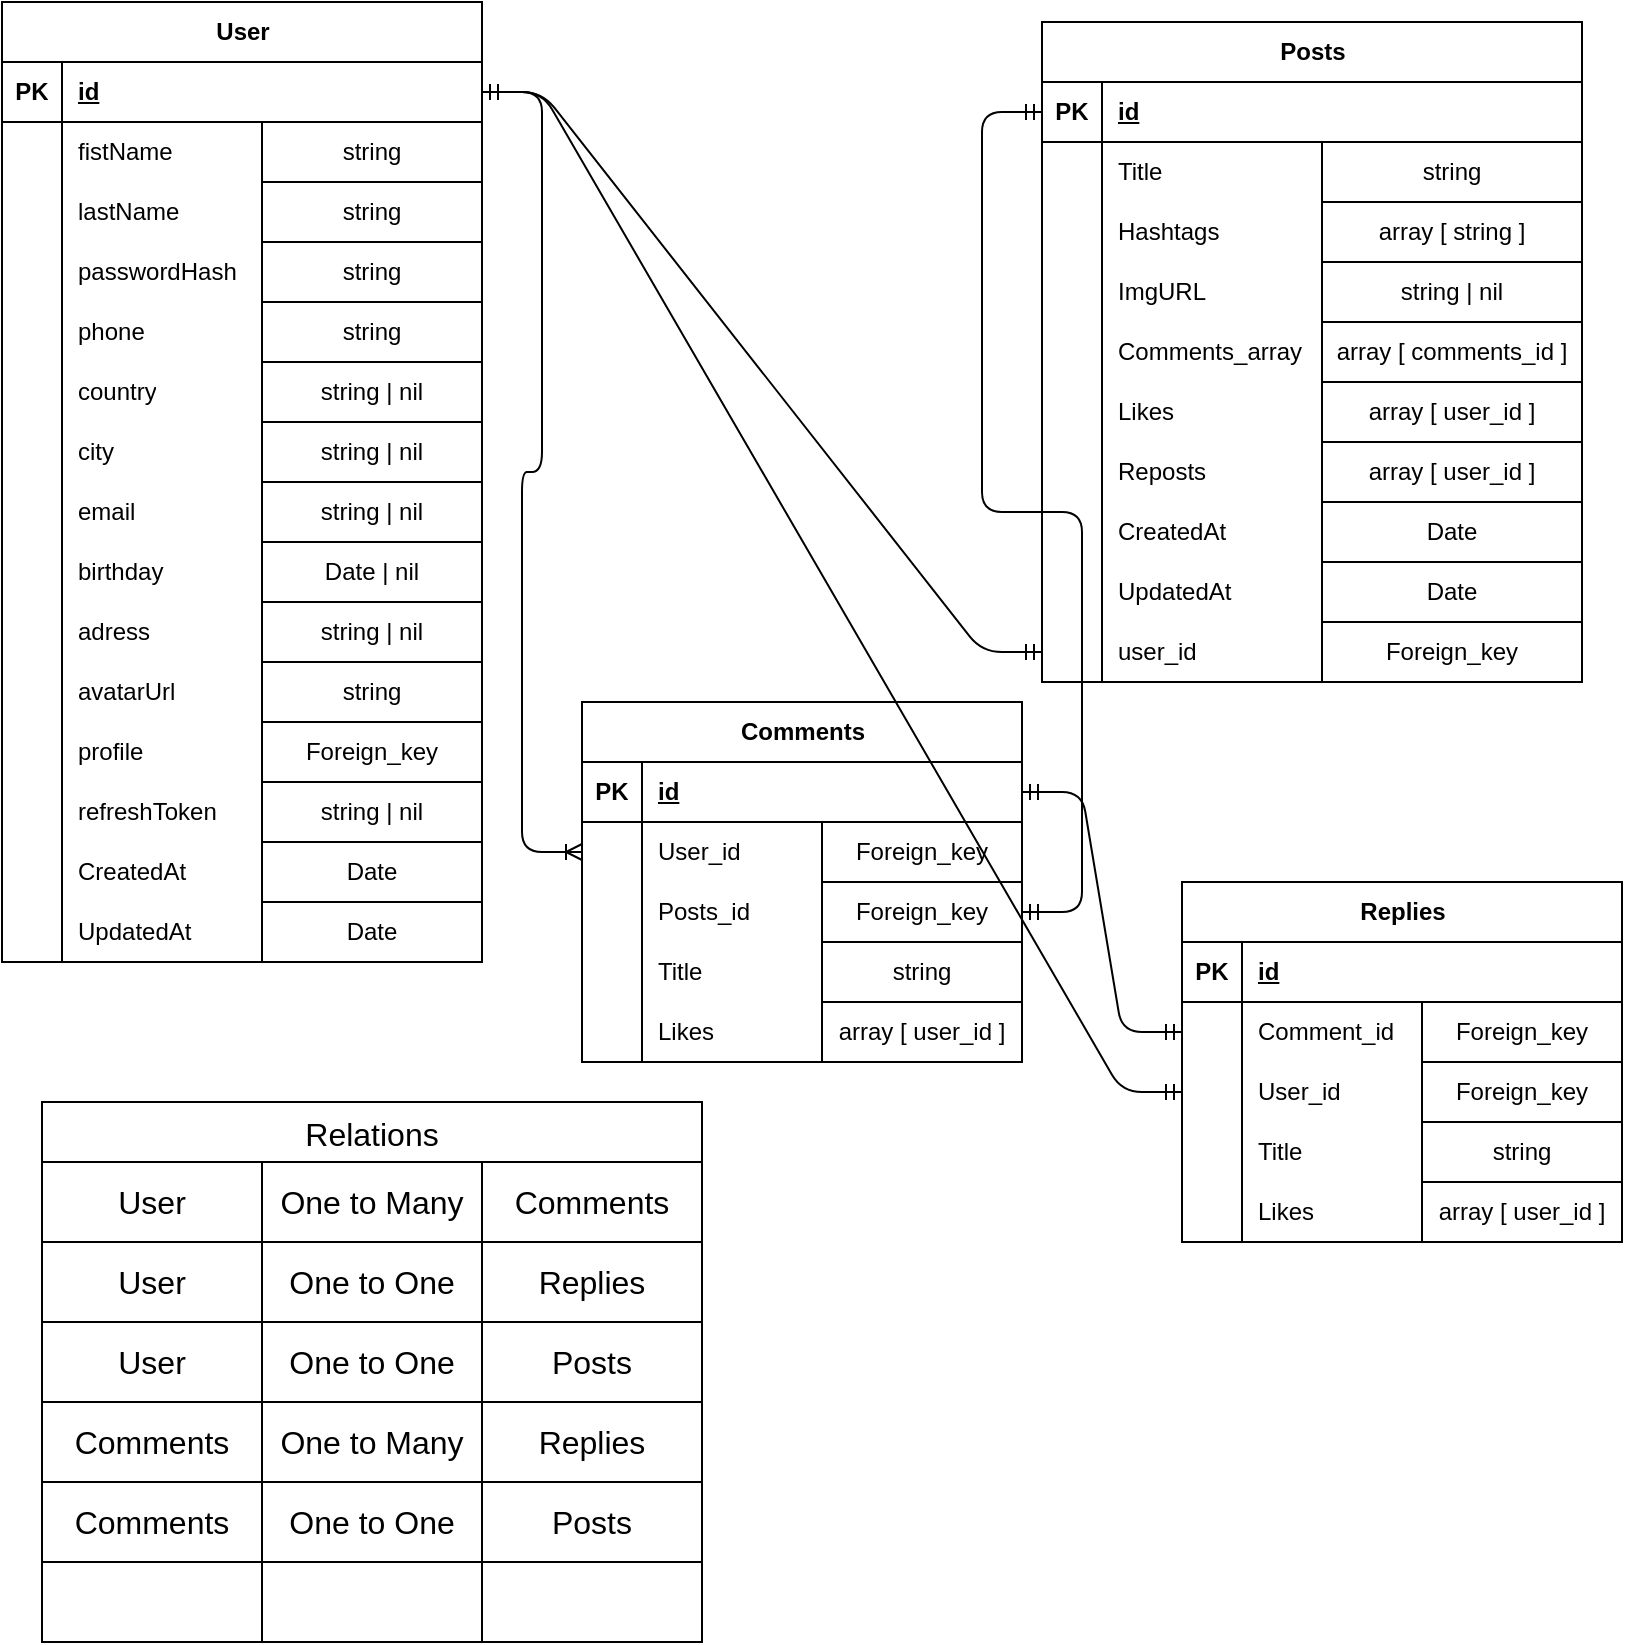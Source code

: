 <mxfile version="21.6.8" type="device">
  <diagram name="Страница — 1" id="xxokjtcjRD8nzv699rtN">
    <mxGraphModel dx="1026" dy="668" grid="1" gridSize="10" guides="1" tooltips="1" connect="1" arrows="1" fold="1" page="1" pageScale="1" pageWidth="850" pageHeight="1100" math="0" shadow="0">
      <root>
        <mxCell id="0" />
        <mxCell id="1" parent="0" />
        <mxCell id="dTM6AkTaeWMPm1UK9FHa-1" value="Posts" style="shape=table;startSize=30;container=1;collapsible=1;childLayout=tableLayout;fixedRows=1;rowLines=0;fontStyle=1;align=center;resizeLast=1;html=1;" parent="1" vertex="1">
          <mxGeometry x="520" y="10" width="270" height="330" as="geometry" />
        </mxCell>
        <mxCell id="dTM6AkTaeWMPm1UK9FHa-2" value="" style="shape=tableRow;horizontal=0;startSize=0;swimlaneHead=0;swimlaneBody=0;fillColor=none;collapsible=0;dropTarget=0;points=[[0,0.5],[1,0.5]];portConstraint=eastwest;top=0;left=0;right=0;bottom=1;" parent="dTM6AkTaeWMPm1UK9FHa-1" vertex="1">
          <mxGeometry y="30" width="270" height="30" as="geometry" />
        </mxCell>
        <mxCell id="dTM6AkTaeWMPm1UK9FHa-3" value="PK" style="shape=partialRectangle;connectable=0;fillColor=none;top=0;left=0;bottom=0;right=0;fontStyle=1;overflow=hidden;whiteSpace=wrap;html=1;" parent="dTM6AkTaeWMPm1UK9FHa-2" vertex="1">
          <mxGeometry width="30" height="30" as="geometry">
            <mxRectangle width="30" height="30" as="alternateBounds" />
          </mxGeometry>
        </mxCell>
        <mxCell id="dTM6AkTaeWMPm1UK9FHa-4" value="id" style="shape=partialRectangle;connectable=0;fillColor=none;top=0;left=0;bottom=0;right=0;align=left;spacingLeft=6;fontStyle=5;overflow=hidden;whiteSpace=wrap;html=1;" parent="dTM6AkTaeWMPm1UK9FHa-2" vertex="1">
          <mxGeometry x="30" width="240" height="30" as="geometry">
            <mxRectangle width="240" height="30" as="alternateBounds" />
          </mxGeometry>
        </mxCell>
        <mxCell id="dTM6AkTaeWMPm1UK9FHa-5" value="" style="shape=tableRow;horizontal=0;startSize=0;swimlaneHead=0;swimlaneBody=0;fillColor=none;collapsible=0;dropTarget=0;points=[[0,0.5],[1,0.5]];portConstraint=eastwest;top=0;left=0;right=0;bottom=0;" parent="dTM6AkTaeWMPm1UK9FHa-1" vertex="1">
          <mxGeometry y="60" width="270" height="30" as="geometry" />
        </mxCell>
        <mxCell id="dTM6AkTaeWMPm1UK9FHa-6" value="" style="shape=partialRectangle;connectable=0;fillColor=none;top=0;left=0;bottom=0;right=0;editable=1;overflow=hidden;whiteSpace=wrap;html=1;" parent="dTM6AkTaeWMPm1UK9FHa-5" vertex="1">
          <mxGeometry width="30" height="30" as="geometry">
            <mxRectangle width="30" height="30" as="alternateBounds" />
          </mxGeometry>
        </mxCell>
        <mxCell id="dTM6AkTaeWMPm1UK9FHa-7" value="Title" style="shape=partialRectangle;connectable=0;fillColor=none;top=0;left=0;bottom=0;right=0;align=left;spacingLeft=6;overflow=hidden;whiteSpace=wrap;html=1;" parent="dTM6AkTaeWMPm1UK9FHa-5" vertex="1">
          <mxGeometry x="30" width="240" height="30" as="geometry">
            <mxRectangle width="240" height="30" as="alternateBounds" />
          </mxGeometry>
        </mxCell>
        <mxCell id="dTM6AkTaeWMPm1UK9FHa-33" value="" style="shape=tableRow;horizontal=0;startSize=0;swimlaneHead=0;swimlaneBody=0;fillColor=none;collapsible=0;dropTarget=0;points=[[0,0.5],[1,0.5]];portConstraint=eastwest;top=0;left=0;right=0;bottom=0;" parent="dTM6AkTaeWMPm1UK9FHa-1" vertex="1">
          <mxGeometry y="90" width="270" height="30" as="geometry" />
        </mxCell>
        <mxCell id="dTM6AkTaeWMPm1UK9FHa-34" value="" style="shape=partialRectangle;connectable=0;fillColor=none;top=0;left=0;bottom=0;right=0;editable=1;overflow=hidden;whiteSpace=wrap;html=1;" parent="dTM6AkTaeWMPm1UK9FHa-33" vertex="1">
          <mxGeometry width="30" height="30" as="geometry">
            <mxRectangle width="30" height="30" as="alternateBounds" />
          </mxGeometry>
        </mxCell>
        <mxCell id="dTM6AkTaeWMPm1UK9FHa-35" value="Hashtags" style="shape=partialRectangle;connectable=0;fillColor=none;top=0;left=0;bottom=0;right=0;align=left;spacingLeft=6;overflow=hidden;whiteSpace=wrap;html=1;" parent="dTM6AkTaeWMPm1UK9FHa-33" vertex="1">
          <mxGeometry x="30" width="240" height="30" as="geometry">
            <mxRectangle width="240" height="30" as="alternateBounds" />
          </mxGeometry>
        </mxCell>
        <mxCell id="dTM6AkTaeWMPm1UK9FHa-8" value="" style="shape=tableRow;horizontal=0;startSize=0;swimlaneHead=0;swimlaneBody=0;fillColor=none;collapsible=0;dropTarget=0;points=[[0,0.5],[1,0.5]];portConstraint=eastwest;top=0;left=0;right=0;bottom=0;" parent="dTM6AkTaeWMPm1UK9FHa-1" vertex="1">
          <mxGeometry y="120" width="270" height="30" as="geometry" />
        </mxCell>
        <mxCell id="dTM6AkTaeWMPm1UK9FHa-9" value="" style="shape=partialRectangle;connectable=0;fillColor=none;top=0;left=0;bottom=0;right=0;editable=1;overflow=hidden;whiteSpace=wrap;html=1;" parent="dTM6AkTaeWMPm1UK9FHa-8" vertex="1">
          <mxGeometry width="30" height="30" as="geometry">
            <mxRectangle width="30" height="30" as="alternateBounds" />
          </mxGeometry>
        </mxCell>
        <mxCell id="dTM6AkTaeWMPm1UK9FHa-10" value="ImgURL" style="shape=partialRectangle;connectable=0;fillColor=none;top=0;left=0;bottom=0;right=0;align=left;spacingLeft=6;overflow=hidden;whiteSpace=wrap;html=1;" parent="dTM6AkTaeWMPm1UK9FHa-8" vertex="1">
          <mxGeometry x="30" width="240" height="30" as="geometry">
            <mxRectangle width="240" height="30" as="alternateBounds" />
          </mxGeometry>
        </mxCell>
        <mxCell id="dTM6AkTaeWMPm1UK9FHa-11" value="" style="shape=tableRow;horizontal=0;startSize=0;swimlaneHead=0;swimlaneBody=0;fillColor=none;collapsible=0;dropTarget=0;points=[[0,0.5],[1,0.5]];portConstraint=eastwest;top=0;left=0;right=0;bottom=0;" parent="dTM6AkTaeWMPm1UK9FHa-1" vertex="1">
          <mxGeometry y="150" width="270" height="30" as="geometry" />
        </mxCell>
        <mxCell id="dTM6AkTaeWMPm1UK9FHa-12" value="" style="shape=partialRectangle;connectable=0;fillColor=none;top=0;left=0;bottom=0;right=0;editable=1;overflow=hidden;whiteSpace=wrap;html=1;" parent="dTM6AkTaeWMPm1UK9FHa-11" vertex="1">
          <mxGeometry width="30" height="30" as="geometry">
            <mxRectangle width="30" height="30" as="alternateBounds" />
          </mxGeometry>
        </mxCell>
        <mxCell id="dTM6AkTaeWMPm1UK9FHa-13" value="Comments_array" style="shape=partialRectangle;connectable=0;fillColor=none;top=0;left=0;bottom=0;right=0;align=left;spacingLeft=6;overflow=hidden;whiteSpace=wrap;html=1;strokeColor=#d6b656;" parent="dTM6AkTaeWMPm1UK9FHa-11" vertex="1">
          <mxGeometry x="30" width="240" height="30" as="geometry">
            <mxRectangle width="240" height="30" as="alternateBounds" />
          </mxGeometry>
        </mxCell>
        <mxCell id="dTM6AkTaeWMPm1UK9FHa-27" value="" style="shape=tableRow;horizontal=0;startSize=0;swimlaneHead=0;swimlaneBody=0;fillColor=none;collapsible=0;dropTarget=0;points=[[0,0.5],[1,0.5]];portConstraint=eastwest;top=0;left=0;right=0;bottom=0;" parent="dTM6AkTaeWMPm1UK9FHa-1" vertex="1">
          <mxGeometry y="180" width="270" height="30" as="geometry" />
        </mxCell>
        <mxCell id="dTM6AkTaeWMPm1UK9FHa-28" value="" style="shape=partialRectangle;connectable=0;fillColor=none;top=0;left=0;bottom=0;right=0;editable=1;overflow=hidden;whiteSpace=wrap;html=1;" parent="dTM6AkTaeWMPm1UK9FHa-27" vertex="1">
          <mxGeometry width="30" height="30" as="geometry">
            <mxRectangle width="30" height="30" as="alternateBounds" />
          </mxGeometry>
        </mxCell>
        <mxCell id="dTM6AkTaeWMPm1UK9FHa-29" value="Likes" style="shape=partialRectangle;connectable=0;fillColor=none;top=0;left=0;bottom=0;right=0;align=left;spacingLeft=6;overflow=hidden;whiteSpace=wrap;html=1;" parent="dTM6AkTaeWMPm1UK9FHa-27" vertex="1">
          <mxGeometry x="30" width="240" height="30" as="geometry">
            <mxRectangle width="240" height="30" as="alternateBounds" />
          </mxGeometry>
        </mxCell>
        <mxCell id="dTM6AkTaeWMPm1UK9FHa-36" value="" style="shape=tableRow;horizontal=0;startSize=0;swimlaneHead=0;swimlaneBody=0;fillColor=none;collapsible=0;dropTarget=0;points=[[0,0.5],[1,0.5]];portConstraint=eastwest;top=0;left=0;right=0;bottom=0;" parent="dTM6AkTaeWMPm1UK9FHa-1" vertex="1">
          <mxGeometry y="210" width="270" height="30" as="geometry" />
        </mxCell>
        <mxCell id="dTM6AkTaeWMPm1UK9FHa-37" value="" style="shape=partialRectangle;connectable=0;fillColor=none;top=0;left=0;bottom=0;right=0;editable=1;overflow=hidden;whiteSpace=wrap;html=1;" parent="dTM6AkTaeWMPm1UK9FHa-36" vertex="1">
          <mxGeometry width="30" height="30" as="geometry">
            <mxRectangle width="30" height="30" as="alternateBounds" />
          </mxGeometry>
        </mxCell>
        <mxCell id="dTM6AkTaeWMPm1UK9FHa-38" value="Reposts" style="shape=partialRectangle;connectable=0;fillColor=none;top=0;left=0;bottom=0;right=0;align=left;spacingLeft=6;overflow=hidden;whiteSpace=wrap;html=1;" parent="dTM6AkTaeWMPm1UK9FHa-36" vertex="1">
          <mxGeometry x="30" width="240" height="30" as="geometry">
            <mxRectangle width="240" height="30" as="alternateBounds" />
          </mxGeometry>
        </mxCell>
        <mxCell id="dTM6AkTaeWMPm1UK9FHa-42" value="" style="shape=tableRow;horizontal=0;startSize=0;swimlaneHead=0;swimlaneBody=0;fillColor=none;collapsible=0;dropTarget=0;points=[[0,0.5],[1,0.5]];portConstraint=eastwest;top=0;left=0;right=0;bottom=0;" parent="dTM6AkTaeWMPm1UK9FHa-1" vertex="1">
          <mxGeometry y="240" width="270" height="30" as="geometry" />
        </mxCell>
        <mxCell id="dTM6AkTaeWMPm1UK9FHa-43" value="" style="shape=partialRectangle;connectable=0;fillColor=none;top=0;left=0;bottom=0;right=0;editable=1;overflow=hidden;whiteSpace=wrap;html=1;" parent="dTM6AkTaeWMPm1UK9FHa-42" vertex="1">
          <mxGeometry width="30" height="30" as="geometry">
            <mxRectangle width="30" height="30" as="alternateBounds" />
          </mxGeometry>
        </mxCell>
        <mxCell id="dTM6AkTaeWMPm1UK9FHa-44" value="CreatedAt" style="shape=partialRectangle;connectable=0;fillColor=none;top=0;left=0;bottom=0;right=0;align=left;spacingLeft=6;overflow=hidden;whiteSpace=wrap;html=1;" parent="dTM6AkTaeWMPm1UK9FHa-42" vertex="1">
          <mxGeometry x="30" width="240" height="30" as="geometry">
            <mxRectangle width="240" height="30" as="alternateBounds" />
          </mxGeometry>
        </mxCell>
        <mxCell id="dTM6AkTaeWMPm1UK9FHa-45" value="" style="shape=tableRow;horizontal=0;startSize=0;swimlaneHead=0;swimlaneBody=0;fillColor=none;collapsible=0;dropTarget=0;points=[[0,0.5],[1,0.5]];portConstraint=eastwest;top=0;left=0;right=0;bottom=0;" parent="dTM6AkTaeWMPm1UK9FHa-1" vertex="1">
          <mxGeometry y="270" width="270" height="30" as="geometry" />
        </mxCell>
        <mxCell id="dTM6AkTaeWMPm1UK9FHa-46" value="" style="shape=partialRectangle;connectable=0;fillColor=none;top=0;left=0;bottom=0;right=0;editable=1;overflow=hidden;whiteSpace=wrap;html=1;" parent="dTM6AkTaeWMPm1UK9FHa-45" vertex="1">
          <mxGeometry width="30" height="30" as="geometry">
            <mxRectangle width="30" height="30" as="alternateBounds" />
          </mxGeometry>
        </mxCell>
        <mxCell id="dTM6AkTaeWMPm1UK9FHa-47" value="UpdatedAt" style="shape=partialRectangle;connectable=0;fillColor=none;top=0;left=0;bottom=0;right=0;align=left;spacingLeft=6;overflow=hidden;whiteSpace=wrap;html=1;" parent="dTM6AkTaeWMPm1UK9FHa-45" vertex="1">
          <mxGeometry x="30" width="240" height="30" as="geometry">
            <mxRectangle width="240" height="30" as="alternateBounds" />
          </mxGeometry>
        </mxCell>
        <mxCell id="dTM6AkTaeWMPm1UK9FHa-92" value="" style="shape=tableRow;horizontal=0;startSize=0;swimlaneHead=0;swimlaneBody=0;fillColor=none;collapsible=0;dropTarget=0;points=[[0,0.5],[1,0.5]];portConstraint=eastwest;top=0;left=0;right=0;bottom=0;" parent="dTM6AkTaeWMPm1UK9FHa-1" vertex="1">
          <mxGeometry y="300" width="270" height="30" as="geometry" />
        </mxCell>
        <mxCell id="dTM6AkTaeWMPm1UK9FHa-93" value="" style="shape=partialRectangle;connectable=0;fillColor=none;top=0;left=0;bottom=0;right=0;editable=1;overflow=hidden;whiteSpace=wrap;html=1;" parent="dTM6AkTaeWMPm1UK9FHa-92" vertex="1">
          <mxGeometry width="30" height="30" as="geometry">
            <mxRectangle width="30" height="30" as="alternateBounds" />
          </mxGeometry>
        </mxCell>
        <mxCell id="dTM6AkTaeWMPm1UK9FHa-94" value="user_id" style="shape=partialRectangle;connectable=0;fillColor=none;top=0;left=0;bottom=0;right=0;align=left;spacingLeft=6;overflow=hidden;whiteSpace=wrap;html=1;" parent="dTM6AkTaeWMPm1UK9FHa-92" vertex="1">
          <mxGeometry x="30" width="240" height="30" as="geometry">
            <mxRectangle width="240" height="30" as="alternateBounds" />
          </mxGeometry>
        </mxCell>
        <mxCell id="dTM6AkTaeWMPm1UK9FHa-14" value="User" style="shape=table;startSize=30;container=1;collapsible=1;childLayout=tableLayout;fixedRows=1;rowLines=0;fontStyle=1;align=center;resizeLast=1;html=1;" parent="1" vertex="1">
          <mxGeometry width="240" height="480" as="geometry" />
        </mxCell>
        <mxCell id="dTM6AkTaeWMPm1UK9FHa-15" value="" style="shape=tableRow;horizontal=0;startSize=0;swimlaneHead=0;swimlaneBody=0;fillColor=none;collapsible=0;dropTarget=0;points=[[0,0.5],[1,0.5]];portConstraint=eastwest;top=0;left=0;right=0;bottom=1;" parent="dTM6AkTaeWMPm1UK9FHa-14" vertex="1">
          <mxGeometry y="30" width="240" height="30" as="geometry" />
        </mxCell>
        <mxCell id="dTM6AkTaeWMPm1UK9FHa-16" value="PK" style="shape=partialRectangle;connectable=0;fillColor=none;top=0;left=0;bottom=0;right=0;fontStyle=1;overflow=hidden;whiteSpace=wrap;html=1;" parent="dTM6AkTaeWMPm1UK9FHa-15" vertex="1">
          <mxGeometry width="30" height="30" as="geometry">
            <mxRectangle width="30" height="30" as="alternateBounds" />
          </mxGeometry>
        </mxCell>
        <mxCell id="dTM6AkTaeWMPm1UK9FHa-17" value="id" style="shape=partialRectangle;connectable=0;fillColor=none;top=0;left=0;bottom=0;right=0;align=left;spacingLeft=6;fontStyle=5;overflow=hidden;whiteSpace=wrap;html=1;" parent="dTM6AkTaeWMPm1UK9FHa-15" vertex="1">
          <mxGeometry x="30" width="210" height="30" as="geometry">
            <mxRectangle width="210" height="30" as="alternateBounds" />
          </mxGeometry>
        </mxCell>
        <mxCell id="dTM6AkTaeWMPm1UK9FHa-84" value="" style="shape=tableRow;horizontal=0;startSize=0;swimlaneHead=0;swimlaneBody=0;fillColor=none;collapsible=0;dropTarget=0;points=[[0,0.5],[1,0.5]];portConstraint=eastwest;top=0;left=0;right=0;bottom=0;" parent="dTM6AkTaeWMPm1UK9FHa-14" vertex="1">
          <mxGeometry y="60" width="240" height="30" as="geometry" />
        </mxCell>
        <mxCell id="dTM6AkTaeWMPm1UK9FHa-85" value="" style="shape=partialRectangle;connectable=0;fillColor=none;top=0;left=0;bottom=0;right=0;editable=1;overflow=hidden;whiteSpace=wrap;html=1;" parent="dTM6AkTaeWMPm1UK9FHa-84" vertex="1">
          <mxGeometry width="30" height="30" as="geometry">
            <mxRectangle width="30" height="30" as="alternateBounds" />
          </mxGeometry>
        </mxCell>
        <mxCell id="dTM6AkTaeWMPm1UK9FHa-86" value="fistName" style="shape=partialRectangle;connectable=0;fillColor=none;top=0;left=0;bottom=0;right=0;align=left;spacingLeft=6;overflow=hidden;whiteSpace=wrap;html=1;" parent="dTM6AkTaeWMPm1UK9FHa-84" vertex="1">
          <mxGeometry x="30" width="210" height="30" as="geometry">
            <mxRectangle width="210" height="30" as="alternateBounds" />
          </mxGeometry>
        </mxCell>
        <mxCell id="z2Ud92f_7SAug922VrnE-10" value="" style="shape=tableRow;horizontal=0;startSize=0;swimlaneHead=0;swimlaneBody=0;fillColor=none;collapsible=0;dropTarget=0;points=[[0,0.5],[1,0.5]];portConstraint=eastwest;top=0;left=0;right=0;bottom=0;" vertex="1" parent="dTM6AkTaeWMPm1UK9FHa-14">
          <mxGeometry y="90" width="240" height="30" as="geometry" />
        </mxCell>
        <mxCell id="z2Ud92f_7SAug922VrnE-11" value="" style="shape=partialRectangle;connectable=0;fillColor=none;top=0;left=0;bottom=0;right=0;editable=1;overflow=hidden;whiteSpace=wrap;html=1;" vertex="1" parent="z2Ud92f_7SAug922VrnE-10">
          <mxGeometry width="30" height="30" as="geometry">
            <mxRectangle width="30" height="30" as="alternateBounds" />
          </mxGeometry>
        </mxCell>
        <mxCell id="z2Ud92f_7SAug922VrnE-12" value="lastName" style="shape=partialRectangle;connectable=0;fillColor=none;top=0;left=0;bottom=0;right=0;align=left;spacingLeft=6;overflow=hidden;whiteSpace=wrap;html=1;" vertex="1" parent="z2Ud92f_7SAug922VrnE-10">
          <mxGeometry x="30" width="210" height="30" as="geometry">
            <mxRectangle width="210" height="30" as="alternateBounds" />
          </mxGeometry>
        </mxCell>
        <mxCell id="z2Ud92f_7SAug922VrnE-13" value="" style="shape=tableRow;horizontal=0;startSize=0;swimlaneHead=0;swimlaneBody=0;fillColor=none;collapsible=0;dropTarget=0;points=[[0,0.5],[1,0.5]];portConstraint=eastwest;top=0;left=0;right=0;bottom=0;" vertex="1" parent="dTM6AkTaeWMPm1UK9FHa-14">
          <mxGeometry y="120" width="240" height="30" as="geometry" />
        </mxCell>
        <mxCell id="z2Ud92f_7SAug922VrnE-14" value="" style="shape=partialRectangle;connectable=0;fillColor=none;top=0;left=0;bottom=0;right=0;editable=1;overflow=hidden;whiteSpace=wrap;html=1;" vertex="1" parent="z2Ud92f_7SAug922VrnE-13">
          <mxGeometry width="30" height="30" as="geometry">
            <mxRectangle width="30" height="30" as="alternateBounds" />
          </mxGeometry>
        </mxCell>
        <mxCell id="z2Ud92f_7SAug922VrnE-15" value="passwordHash" style="shape=partialRectangle;connectable=0;fillColor=none;top=0;left=0;bottom=0;right=0;align=left;spacingLeft=6;overflow=hidden;whiteSpace=wrap;html=1;" vertex="1" parent="z2Ud92f_7SAug922VrnE-13">
          <mxGeometry x="30" width="210" height="30" as="geometry">
            <mxRectangle width="210" height="30" as="alternateBounds" />
          </mxGeometry>
        </mxCell>
        <mxCell id="z2Ud92f_7SAug922VrnE-16" value="" style="shape=tableRow;horizontal=0;startSize=0;swimlaneHead=0;swimlaneBody=0;fillColor=none;collapsible=0;dropTarget=0;points=[[0,0.5],[1,0.5]];portConstraint=eastwest;top=0;left=0;right=0;bottom=0;" vertex="1" parent="dTM6AkTaeWMPm1UK9FHa-14">
          <mxGeometry y="150" width="240" height="30" as="geometry" />
        </mxCell>
        <mxCell id="z2Ud92f_7SAug922VrnE-17" value="" style="shape=partialRectangle;connectable=0;fillColor=none;top=0;left=0;bottom=0;right=0;editable=1;overflow=hidden;whiteSpace=wrap;html=1;" vertex="1" parent="z2Ud92f_7SAug922VrnE-16">
          <mxGeometry width="30" height="30" as="geometry">
            <mxRectangle width="30" height="30" as="alternateBounds" />
          </mxGeometry>
        </mxCell>
        <mxCell id="z2Ud92f_7SAug922VrnE-18" value="phone" style="shape=partialRectangle;connectable=0;fillColor=none;top=0;left=0;bottom=0;right=0;align=left;spacingLeft=6;overflow=hidden;whiteSpace=wrap;html=1;" vertex="1" parent="z2Ud92f_7SAug922VrnE-16">
          <mxGeometry x="30" width="210" height="30" as="geometry">
            <mxRectangle width="210" height="30" as="alternateBounds" />
          </mxGeometry>
        </mxCell>
        <mxCell id="z2Ud92f_7SAug922VrnE-19" value="" style="shape=tableRow;horizontal=0;startSize=0;swimlaneHead=0;swimlaneBody=0;fillColor=none;collapsible=0;dropTarget=0;points=[[0,0.5],[1,0.5]];portConstraint=eastwest;top=0;left=0;right=0;bottom=0;" vertex="1" parent="dTM6AkTaeWMPm1UK9FHa-14">
          <mxGeometry y="180" width="240" height="30" as="geometry" />
        </mxCell>
        <mxCell id="z2Ud92f_7SAug922VrnE-20" value="" style="shape=partialRectangle;connectable=0;fillColor=none;top=0;left=0;bottom=0;right=0;editable=1;overflow=hidden;whiteSpace=wrap;html=1;" vertex="1" parent="z2Ud92f_7SAug922VrnE-19">
          <mxGeometry width="30" height="30" as="geometry">
            <mxRectangle width="30" height="30" as="alternateBounds" />
          </mxGeometry>
        </mxCell>
        <mxCell id="z2Ud92f_7SAug922VrnE-21" value="country" style="shape=partialRectangle;connectable=0;fillColor=none;top=0;left=0;bottom=0;right=0;align=left;spacingLeft=6;overflow=hidden;whiteSpace=wrap;html=1;" vertex="1" parent="z2Ud92f_7SAug922VrnE-19">
          <mxGeometry x="30" width="210" height="30" as="geometry">
            <mxRectangle width="210" height="30" as="alternateBounds" />
          </mxGeometry>
        </mxCell>
        <mxCell id="z2Ud92f_7SAug922VrnE-22" value="" style="shape=tableRow;horizontal=0;startSize=0;swimlaneHead=0;swimlaneBody=0;fillColor=none;collapsible=0;dropTarget=0;points=[[0,0.5],[1,0.5]];portConstraint=eastwest;top=0;left=0;right=0;bottom=0;" vertex="1" parent="dTM6AkTaeWMPm1UK9FHa-14">
          <mxGeometry y="210" width="240" height="30" as="geometry" />
        </mxCell>
        <mxCell id="z2Ud92f_7SAug922VrnE-23" value="" style="shape=partialRectangle;connectable=0;fillColor=none;top=0;left=0;bottom=0;right=0;editable=1;overflow=hidden;whiteSpace=wrap;html=1;" vertex="1" parent="z2Ud92f_7SAug922VrnE-22">
          <mxGeometry width="30" height="30" as="geometry">
            <mxRectangle width="30" height="30" as="alternateBounds" />
          </mxGeometry>
        </mxCell>
        <mxCell id="z2Ud92f_7SAug922VrnE-24" value="city" style="shape=partialRectangle;connectable=0;fillColor=none;top=0;left=0;bottom=0;right=0;align=left;spacingLeft=6;overflow=hidden;whiteSpace=wrap;html=1;" vertex="1" parent="z2Ud92f_7SAug922VrnE-22">
          <mxGeometry x="30" width="210" height="30" as="geometry">
            <mxRectangle width="210" height="30" as="alternateBounds" />
          </mxGeometry>
        </mxCell>
        <mxCell id="z2Ud92f_7SAug922VrnE-25" value="" style="shape=tableRow;horizontal=0;startSize=0;swimlaneHead=0;swimlaneBody=0;fillColor=none;collapsible=0;dropTarget=0;points=[[0,0.5],[1,0.5]];portConstraint=eastwest;top=0;left=0;right=0;bottom=0;" vertex="1" parent="dTM6AkTaeWMPm1UK9FHa-14">
          <mxGeometry y="240" width="240" height="30" as="geometry" />
        </mxCell>
        <mxCell id="z2Ud92f_7SAug922VrnE-26" value="" style="shape=partialRectangle;connectable=0;fillColor=none;top=0;left=0;bottom=0;right=0;editable=1;overflow=hidden;whiteSpace=wrap;html=1;" vertex="1" parent="z2Ud92f_7SAug922VrnE-25">
          <mxGeometry width="30" height="30" as="geometry">
            <mxRectangle width="30" height="30" as="alternateBounds" />
          </mxGeometry>
        </mxCell>
        <mxCell id="z2Ud92f_7SAug922VrnE-27" value="email" style="shape=partialRectangle;connectable=0;fillColor=none;top=0;left=0;bottom=0;right=0;align=left;spacingLeft=6;overflow=hidden;whiteSpace=wrap;html=1;" vertex="1" parent="z2Ud92f_7SAug922VrnE-25">
          <mxGeometry x="30" width="210" height="30" as="geometry">
            <mxRectangle width="210" height="30" as="alternateBounds" />
          </mxGeometry>
        </mxCell>
        <mxCell id="z2Ud92f_7SAug922VrnE-28" value="" style="shape=tableRow;horizontal=0;startSize=0;swimlaneHead=0;swimlaneBody=0;fillColor=none;collapsible=0;dropTarget=0;points=[[0,0.5],[1,0.5]];portConstraint=eastwest;top=0;left=0;right=0;bottom=0;" vertex="1" parent="dTM6AkTaeWMPm1UK9FHa-14">
          <mxGeometry y="270" width="240" height="30" as="geometry" />
        </mxCell>
        <mxCell id="z2Ud92f_7SAug922VrnE-29" value="" style="shape=partialRectangle;connectable=0;fillColor=none;top=0;left=0;bottom=0;right=0;editable=1;overflow=hidden;whiteSpace=wrap;html=1;" vertex="1" parent="z2Ud92f_7SAug922VrnE-28">
          <mxGeometry width="30" height="30" as="geometry">
            <mxRectangle width="30" height="30" as="alternateBounds" />
          </mxGeometry>
        </mxCell>
        <mxCell id="z2Ud92f_7SAug922VrnE-30" value="birthday" style="shape=partialRectangle;connectable=0;fillColor=none;top=0;left=0;bottom=0;right=0;align=left;spacingLeft=6;overflow=hidden;whiteSpace=wrap;html=1;" vertex="1" parent="z2Ud92f_7SAug922VrnE-28">
          <mxGeometry x="30" width="210" height="30" as="geometry">
            <mxRectangle width="210" height="30" as="alternateBounds" />
          </mxGeometry>
        </mxCell>
        <mxCell id="z2Ud92f_7SAug922VrnE-31" value="" style="shape=tableRow;horizontal=0;startSize=0;swimlaneHead=0;swimlaneBody=0;fillColor=none;collapsible=0;dropTarget=0;points=[[0,0.5],[1,0.5]];portConstraint=eastwest;top=0;left=0;right=0;bottom=0;" vertex="1" parent="dTM6AkTaeWMPm1UK9FHa-14">
          <mxGeometry y="300" width="240" height="30" as="geometry" />
        </mxCell>
        <mxCell id="z2Ud92f_7SAug922VrnE-32" value="" style="shape=partialRectangle;connectable=0;fillColor=none;top=0;left=0;bottom=0;right=0;editable=1;overflow=hidden;whiteSpace=wrap;html=1;" vertex="1" parent="z2Ud92f_7SAug922VrnE-31">
          <mxGeometry width="30" height="30" as="geometry">
            <mxRectangle width="30" height="30" as="alternateBounds" />
          </mxGeometry>
        </mxCell>
        <mxCell id="z2Ud92f_7SAug922VrnE-33" value="adress" style="shape=partialRectangle;connectable=0;fillColor=none;top=0;left=0;bottom=0;right=0;align=left;spacingLeft=6;overflow=hidden;whiteSpace=wrap;html=1;" vertex="1" parent="z2Ud92f_7SAug922VrnE-31">
          <mxGeometry x="30" width="210" height="30" as="geometry">
            <mxRectangle width="210" height="30" as="alternateBounds" />
          </mxGeometry>
        </mxCell>
        <mxCell id="z2Ud92f_7SAug922VrnE-34" value="" style="shape=tableRow;horizontal=0;startSize=0;swimlaneHead=0;swimlaneBody=0;fillColor=none;collapsible=0;dropTarget=0;points=[[0,0.5],[1,0.5]];portConstraint=eastwest;top=0;left=0;right=0;bottom=0;" vertex="1" parent="dTM6AkTaeWMPm1UK9FHa-14">
          <mxGeometry y="330" width="240" height="30" as="geometry" />
        </mxCell>
        <mxCell id="z2Ud92f_7SAug922VrnE-35" value="" style="shape=partialRectangle;connectable=0;fillColor=none;top=0;left=0;bottom=0;right=0;editable=1;overflow=hidden;whiteSpace=wrap;html=1;" vertex="1" parent="z2Ud92f_7SAug922VrnE-34">
          <mxGeometry width="30" height="30" as="geometry">
            <mxRectangle width="30" height="30" as="alternateBounds" />
          </mxGeometry>
        </mxCell>
        <mxCell id="z2Ud92f_7SAug922VrnE-36" value="avatarUrl" style="shape=partialRectangle;connectable=0;fillColor=none;top=0;left=0;bottom=0;right=0;align=left;spacingLeft=6;overflow=hidden;whiteSpace=wrap;html=1;" vertex="1" parent="z2Ud92f_7SAug922VrnE-34">
          <mxGeometry x="30" width="210" height="30" as="geometry">
            <mxRectangle width="210" height="30" as="alternateBounds" />
          </mxGeometry>
        </mxCell>
        <mxCell id="z2Ud92f_7SAug922VrnE-37" value="" style="shape=tableRow;horizontal=0;startSize=0;swimlaneHead=0;swimlaneBody=0;fillColor=none;collapsible=0;dropTarget=0;points=[[0,0.5],[1,0.5]];portConstraint=eastwest;top=0;left=0;right=0;bottom=0;" vertex="1" parent="dTM6AkTaeWMPm1UK9FHa-14">
          <mxGeometry y="360" width="240" height="30" as="geometry" />
        </mxCell>
        <mxCell id="z2Ud92f_7SAug922VrnE-38" value="" style="shape=partialRectangle;connectable=0;fillColor=none;top=0;left=0;bottom=0;right=0;editable=1;overflow=hidden;whiteSpace=wrap;html=1;" vertex="1" parent="z2Ud92f_7SAug922VrnE-37">
          <mxGeometry width="30" height="30" as="geometry">
            <mxRectangle width="30" height="30" as="alternateBounds" />
          </mxGeometry>
        </mxCell>
        <mxCell id="z2Ud92f_7SAug922VrnE-39" value="profile" style="shape=partialRectangle;connectable=0;fillColor=none;top=0;left=0;bottom=0;right=0;align=left;spacingLeft=6;overflow=hidden;whiteSpace=wrap;html=1;" vertex="1" parent="z2Ud92f_7SAug922VrnE-37">
          <mxGeometry x="30" width="210" height="30" as="geometry">
            <mxRectangle width="210" height="30" as="alternateBounds" />
          </mxGeometry>
        </mxCell>
        <mxCell id="z2Ud92f_7SAug922VrnE-40" value="" style="shape=tableRow;horizontal=0;startSize=0;swimlaneHead=0;swimlaneBody=0;fillColor=none;collapsible=0;dropTarget=0;points=[[0,0.5],[1,0.5]];portConstraint=eastwest;top=0;left=0;right=0;bottom=0;" vertex="1" parent="dTM6AkTaeWMPm1UK9FHa-14">
          <mxGeometry y="390" width="240" height="30" as="geometry" />
        </mxCell>
        <mxCell id="z2Ud92f_7SAug922VrnE-41" value="" style="shape=partialRectangle;connectable=0;fillColor=none;top=0;left=0;bottom=0;right=0;editable=1;overflow=hidden;whiteSpace=wrap;html=1;" vertex="1" parent="z2Ud92f_7SAug922VrnE-40">
          <mxGeometry width="30" height="30" as="geometry">
            <mxRectangle width="30" height="30" as="alternateBounds" />
          </mxGeometry>
        </mxCell>
        <mxCell id="z2Ud92f_7SAug922VrnE-42" value="refreshToken" style="shape=partialRectangle;connectable=0;fillColor=none;top=0;left=0;bottom=0;right=0;align=left;spacingLeft=6;overflow=hidden;whiteSpace=wrap;html=1;" vertex="1" parent="z2Ud92f_7SAug922VrnE-40">
          <mxGeometry x="30" width="210" height="30" as="geometry">
            <mxRectangle width="210" height="30" as="alternateBounds" />
          </mxGeometry>
        </mxCell>
        <mxCell id="z2Ud92f_7SAug922VrnE-43" value="" style="shape=tableRow;horizontal=0;startSize=0;swimlaneHead=0;swimlaneBody=0;fillColor=none;collapsible=0;dropTarget=0;points=[[0,0.5],[1,0.5]];portConstraint=eastwest;top=0;left=0;right=0;bottom=0;" vertex="1" parent="dTM6AkTaeWMPm1UK9FHa-14">
          <mxGeometry y="420" width="240" height="30" as="geometry" />
        </mxCell>
        <mxCell id="z2Ud92f_7SAug922VrnE-44" value="" style="shape=partialRectangle;connectable=0;fillColor=none;top=0;left=0;bottom=0;right=0;editable=1;overflow=hidden;whiteSpace=wrap;html=1;" vertex="1" parent="z2Ud92f_7SAug922VrnE-43">
          <mxGeometry width="30" height="30" as="geometry">
            <mxRectangle width="30" height="30" as="alternateBounds" />
          </mxGeometry>
        </mxCell>
        <mxCell id="z2Ud92f_7SAug922VrnE-45" value="CreatedAt" style="shape=partialRectangle;connectable=0;fillColor=none;top=0;left=0;bottom=0;right=0;align=left;spacingLeft=6;overflow=hidden;whiteSpace=wrap;html=1;" vertex="1" parent="z2Ud92f_7SAug922VrnE-43">
          <mxGeometry x="30" width="210" height="30" as="geometry">
            <mxRectangle width="210" height="30" as="alternateBounds" />
          </mxGeometry>
        </mxCell>
        <mxCell id="z2Ud92f_7SAug922VrnE-46" value="" style="shape=tableRow;horizontal=0;startSize=0;swimlaneHead=0;swimlaneBody=0;fillColor=none;collapsible=0;dropTarget=0;points=[[0,0.5],[1,0.5]];portConstraint=eastwest;top=0;left=0;right=0;bottom=0;" vertex="1" parent="dTM6AkTaeWMPm1UK9FHa-14">
          <mxGeometry y="450" width="240" height="30" as="geometry" />
        </mxCell>
        <mxCell id="z2Ud92f_7SAug922VrnE-47" value="" style="shape=partialRectangle;connectable=0;fillColor=none;top=0;left=0;bottom=0;right=0;editable=1;overflow=hidden;whiteSpace=wrap;html=1;" vertex="1" parent="z2Ud92f_7SAug922VrnE-46">
          <mxGeometry width="30" height="30" as="geometry">
            <mxRectangle width="30" height="30" as="alternateBounds" />
          </mxGeometry>
        </mxCell>
        <mxCell id="z2Ud92f_7SAug922VrnE-48" value="UpdatedAt" style="shape=partialRectangle;connectable=0;fillColor=none;top=0;left=0;bottom=0;right=0;align=left;spacingLeft=6;overflow=hidden;whiteSpace=wrap;html=1;" vertex="1" parent="z2Ud92f_7SAug922VrnE-46">
          <mxGeometry x="30" width="210" height="30" as="geometry">
            <mxRectangle width="210" height="30" as="alternateBounds" />
          </mxGeometry>
        </mxCell>
        <mxCell id="dTM6AkTaeWMPm1UK9FHa-49" value="string | nil" style="whiteSpace=wrap;html=1;align=center;" parent="1" vertex="1">
          <mxGeometry x="660" y="130" width="130" height="30" as="geometry" />
        </mxCell>
        <mxCell id="dTM6AkTaeWMPm1UK9FHa-51" value="Date" style="whiteSpace=wrap;html=1;align=center;" parent="1" vertex="1">
          <mxGeometry x="660" y="250" width="130" height="30" as="geometry" />
        </mxCell>
        <mxCell id="dTM6AkTaeWMPm1UK9FHa-52" value="array [ user_id ]" style="whiteSpace=wrap;html=1;align=center;" parent="1" vertex="1">
          <mxGeometry x="660" y="220" width="130" height="30" as="geometry" />
        </mxCell>
        <mxCell id="dTM6AkTaeWMPm1UK9FHa-53" value="array [ user_id ]" style="whiteSpace=wrap;html=1;align=center;" parent="1" vertex="1">
          <mxGeometry x="660" y="190" width="130" height="30" as="geometry" />
        </mxCell>
        <mxCell id="dTM6AkTaeWMPm1UK9FHa-54" value="array [ comments_id ]" style="whiteSpace=wrap;html=1;align=center;" parent="1" vertex="1">
          <mxGeometry x="660" y="160" width="130" height="30" as="geometry" />
        </mxCell>
        <mxCell id="dTM6AkTaeWMPm1UK9FHa-55" value="string" style="whiteSpace=wrap;html=1;align=center;" parent="1" vertex="1">
          <mxGeometry x="660" y="70" width="130" height="30" as="geometry" />
        </mxCell>
        <mxCell id="dTM6AkTaeWMPm1UK9FHa-56" value="array [ string ]" style="whiteSpace=wrap;html=1;align=center;" parent="1" vertex="1">
          <mxGeometry x="660" y="100" width="130" height="30" as="geometry" />
        </mxCell>
        <mxCell id="dTM6AkTaeWMPm1UK9FHa-58" value="Comments" style="shape=table;startSize=30;container=1;collapsible=1;childLayout=tableLayout;fixedRows=1;rowLines=0;fontStyle=1;align=center;resizeLast=1;html=1;" parent="1" vertex="1">
          <mxGeometry x="290" y="350" width="220" height="180" as="geometry" />
        </mxCell>
        <mxCell id="dTM6AkTaeWMPm1UK9FHa-59" value="" style="shape=tableRow;horizontal=0;startSize=0;swimlaneHead=0;swimlaneBody=0;fillColor=none;collapsible=0;dropTarget=0;points=[[0,0.5],[1,0.5]];portConstraint=eastwest;top=0;left=0;right=0;bottom=1;" parent="dTM6AkTaeWMPm1UK9FHa-58" vertex="1">
          <mxGeometry y="30" width="220" height="30" as="geometry" />
        </mxCell>
        <mxCell id="dTM6AkTaeWMPm1UK9FHa-60" value="PK" style="shape=partialRectangle;connectable=0;fillColor=none;top=0;left=0;bottom=0;right=0;fontStyle=1;overflow=hidden;whiteSpace=wrap;html=1;" parent="dTM6AkTaeWMPm1UK9FHa-59" vertex="1">
          <mxGeometry width="30" height="30" as="geometry">
            <mxRectangle width="30" height="30" as="alternateBounds" />
          </mxGeometry>
        </mxCell>
        <mxCell id="dTM6AkTaeWMPm1UK9FHa-61" value="id" style="shape=partialRectangle;connectable=0;fillColor=none;top=0;left=0;bottom=0;right=0;align=left;spacingLeft=6;fontStyle=5;overflow=hidden;whiteSpace=wrap;html=1;" parent="dTM6AkTaeWMPm1UK9FHa-59" vertex="1">
          <mxGeometry x="30" width="190" height="30" as="geometry">
            <mxRectangle width="190" height="30" as="alternateBounds" />
          </mxGeometry>
        </mxCell>
        <mxCell id="dTM6AkTaeWMPm1UK9FHa-62" value="" style="shape=tableRow;horizontal=0;startSize=0;swimlaneHead=0;swimlaneBody=0;fillColor=none;collapsible=0;dropTarget=0;points=[[0,0.5],[1,0.5]];portConstraint=eastwest;top=0;left=0;right=0;bottom=0;" parent="dTM6AkTaeWMPm1UK9FHa-58" vertex="1">
          <mxGeometry y="60" width="220" height="30" as="geometry" />
        </mxCell>
        <mxCell id="dTM6AkTaeWMPm1UK9FHa-63" value="" style="shape=partialRectangle;connectable=0;fillColor=none;top=0;left=0;bottom=0;right=0;editable=1;overflow=hidden;whiteSpace=wrap;html=1;" parent="dTM6AkTaeWMPm1UK9FHa-62" vertex="1">
          <mxGeometry width="30" height="30" as="geometry">
            <mxRectangle width="30" height="30" as="alternateBounds" />
          </mxGeometry>
        </mxCell>
        <mxCell id="dTM6AkTaeWMPm1UK9FHa-64" value="User_id" style="shape=partialRectangle;connectable=0;fillColor=none;top=0;left=0;bottom=0;right=0;align=left;spacingLeft=6;overflow=hidden;whiteSpace=wrap;html=1;" parent="dTM6AkTaeWMPm1UK9FHa-62" vertex="1">
          <mxGeometry x="30" width="190" height="30" as="geometry">
            <mxRectangle width="190" height="30" as="alternateBounds" />
          </mxGeometry>
        </mxCell>
        <mxCell id="dTM6AkTaeWMPm1UK9FHa-65" value="" style="shape=tableRow;horizontal=0;startSize=0;swimlaneHead=0;swimlaneBody=0;fillColor=none;collapsible=0;dropTarget=0;points=[[0,0.5],[1,0.5]];portConstraint=eastwest;top=0;left=0;right=0;bottom=0;" parent="dTM6AkTaeWMPm1UK9FHa-58" vertex="1">
          <mxGeometry y="90" width="220" height="30" as="geometry" />
        </mxCell>
        <mxCell id="dTM6AkTaeWMPm1UK9FHa-66" value="" style="shape=partialRectangle;connectable=0;fillColor=none;top=0;left=0;bottom=0;right=0;editable=1;overflow=hidden;whiteSpace=wrap;html=1;" parent="dTM6AkTaeWMPm1UK9FHa-65" vertex="1">
          <mxGeometry width="30" height="30" as="geometry">
            <mxRectangle width="30" height="30" as="alternateBounds" />
          </mxGeometry>
        </mxCell>
        <mxCell id="dTM6AkTaeWMPm1UK9FHa-67" value="Posts_id" style="shape=partialRectangle;connectable=0;fillColor=none;top=0;left=0;bottom=0;right=0;align=left;spacingLeft=6;overflow=hidden;whiteSpace=wrap;html=1;" parent="dTM6AkTaeWMPm1UK9FHa-65" vertex="1">
          <mxGeometry x="30" width="190" height="30" as="geometry">
            <mxRectangle width="190" height="30" as="alternateBounds" />
          </mxGeometry>
        </mxCell>
        <mxCell id="dTM6AkTaeWMPm1UK9FHa-68" value="" style="shape=tableRow;horizontal=0;startSize=0;swimlaneHead=0;swimlaneBody=0;fillColor=none;collapsible=0;dropTarget=0;points=[[0,0.5],[1,0.5]];portConstraint=eastwest;top=0;left=0;right=0;bottom=0;" parent="dTM6AkTaeWMPm1UK9FHa-58" vertex="1">
          <mxGeometry y="120" width="220" height="30" as="geometry" />
        </mxCell>
        <mxCell id="dTM6AkTaeWMPm1UK9FHa-69" value="" style="shape=partialRectangle;connectable=0;fillColor=none;top=0;left=0;bottom=0;right=0;editable=1;overflow=hidden;whiteSpace=wrap;html=1;" parent="dTM6AkTaeWMPm1UK9FHa-68" vertex="1">
          <mxGeometry width="30" height="30" as="geometry">
            <mxRectangle width="30" height="30" as="alternateBounds" />
          </mxGeometry>
        </mxCell>
        <mxCell id="dTM6AkTaeWMPm1UK9FHa-70" value="Title" style="shape=partialRectangle;connectable=0;fillColor=none;top=0;left=0;bottom=0;right=0;align=left;spacingLeft=6;overflow=hidden;whiteSpace=wrap;html=1;" parent="dTM6AkTaeWMPm1UK9FHa-68" vertex="1">
          <mxGeometry x="30" width="190" height="30" as="geometry">
            <mxRectangle width="190" height="30" as="alternateBounds" />
          </mxGeometry>
        </mxCell>
        <mxCell id="dTM6AkTaeWMPm1UK9FHa-80" value="" style="shape=tableRow;horizontal=0;startSize=0;swimlaneHead=0;swimlaneBody=0;fillColor=none;collapsible=0;dropTarget=0;points=[[0,0.5],[1,0.5]];portConstraint=eastwest;top=0;left=0;right=0;bottom=0;" parent="dTM6AkTaeWMPm1UK9FHa-58" vertex="1">
          <mxGeometry y="150" width="220" height="30" as="geometry" />
        </mxCell>
        <mxCell id="dTM6AkTaeWMPm1UK9FHa-81" value="" style="shape=partialRectangle;connectable=0;fillColor=none;top=0;left=0;bottom=0;right=0;editable=1;overflow=hidden;whiteSpace=wrap;html=1;" parent="dTM6AkTaeWMPm1UK9FHa-80" vertex="1">
          <mxGeometry width="30" height="30" as="geometry">
            <mxRectangle width="30" height="30" as="alternateBounds" />
          </mxGeometry>
        </mxCell>
        <mxCell id="dTM6AkTaeWMPm1UK9FHa-82" value="Likes" style="shape=partialRectangle;connectable=0;fillColor=none;top=0;left=0;bottom=0;right=0;align=left;spacingLeft=6;overflow=hidden;whiteSpace=wrap;html=1;" parent="dTM6AkTaeWMPm1UK9FHa-80" vertex="1">
          <mxGeometry x="30" width="190" height="30" as="geometry">
            <mxRectangle width="190" height="30" as="alternateBounds" />
          </mxGeometry>
        </mxCell>
        <mxCell id="dTM6AkTaeWMPm1UK9FHa-87" value="" style="edgeStyle=entityRelationEdgeStyle;fontSize=12;html=1;endArrow=ERoneToMany;rounded=1;" parent="1" source="dTM6AkTaeWMPm1UK9FHa-15" target="dTM6AkTaeWMPm1UK9FHa-62" edge="1">
          <mxGeometry width="100" height="100" relative="1" as="geometry">
            <mxPoint x="300" y="180" as="sourcePoint" />
            <mxPoint x="450" y="290" as="targetPoint" />
          </mxGeometry>
        </mxCell>
        <mxCell id="dTM6AkTaeWMPm1UK9FHa-88" value="string" style="whiteSpace=wrap;html=1;align=center;" parent="1" vertex="1">
          <mxGeometry x="410" y="470" width="100" height="30" as="geometry" />
        </mxCell>
        <mxCell id="dTM6AkTaeWMPm1UK9FHa-89" value="array [ user_id ]" style="whiteSpace=wrap;html=1;align=center;" parent="1" vertex="1">
          <mxGeometry x="410" y="500" width="100" height="30" as="geometry" />
        </mxCell>
        <mxCell id="dTM6AkTaeWMPm1UK9FHa-90" value="Foreign_key" style="whiteSpace=wrap;html=1;align=center;" parent="1" vertex="1">
          <mxGeometry x="410" y="410" width="100" height="30" as="geometry" />
        </mxCell>
        <mxCell id="dTM6AkTaeWMPm1UK9FHa-91" value="Date" style="whiteSpace=wrap;html=1;align=center;" parent="1" vertex="1">
          <mxGeometry x="660" y="280" width="130" height="30" as="geometry" />
        </mxCell>
        <mxCell id="dTM6AkTaeWMPm1UK9FHa-95" value="Foreign_key" style="whiteSpace=wrap;html=1;align=center;" parent="1" vertex="1">
          <mxGeometry x="660" y="310" width="130" height="30" as="geometry" />
        </mxCell>
        <mxCell id="dTM6AkTaeWMPm1UK9FHa-96" value="Foreign_key" style="whiteSpace=wrap;html=1;align=center;" parent="1" vertex="1">
          <mxGeometry x="410" y="440" width="100" height="30" as="geometry" />
        </mxCell>
        <mxCell id="dTM6AkTaeWMPm1UK9FHa-105" value="" style="edgeStyle=entityRelationEdgeStyle;fontSize=12;html=1;endArrow=ERmandOne;startArrow=ERmandOne;rounded=1;" parent="1" source="dTM6AkTaeWMPm1UK9FHa-15" target="dTM6AkTaeWMPm1UK9FHa-92" edge="1">
          <mxGeometry width="100" height="100" relative="1" as="geometry">
            <mxPoint x="350" y="430" as="sourcePoint" />
            <mxPoint x="450" y="330" as="targetPoint" />
          </mxGeometry>
        </mxCell>
        <mxCell id="dTM6AkTaeWMPm1UK9FHa-106" value="Replies" style="shape=table;startSize=30;container=1;collapsible=1;childLayout=tableLayout;fixedRows=1;rowLines=0;fontStyle=1;align=center;resizeLast=1;html=1;" parent="1" vertex="1">
          <mxGeometry x="590" y="440" width="220" height="180" as="geometry" />
        </mxCell>
        <mxCell id="dTM6AkTaeWMPm1UK9FHa-107" value="" style="shape=tableRow;horizontal=0;startSize=0;swimlaneHead=0;swimlaneBody=0;fillColor=none;collapsible=0;dropTarget=0;points=[[0,0.5],[1,0.5]];portConstraint=eastwest;top=0;left=0;right=0;bottom=1;" parent="dTM6AkTaeWMPm1UK9FHa-106" vertex="1">
          <mxGeometry y="30" width="220" height="30" as="geometry" />
        </mxCell>
        <mxCell id="dTM6AkTaeWMPm1UK9FHa-108" value="PK" style="shape=partialRectangle;connectable=0;fillColor=none;top=0;left=0;bottom=0;right=0;fontStyle=1;overflow=hidden;whiteSpace=wrap;html=1;" parent="dTM6AkTaeWMPm1UK9FHa-107" vertex="1">
          <mxGeometry width="30" height="30" as="geometry">
            <mxRectangle width="30" height="30" as="alternateBounds" />
          </mxGeometry>
        </mxCell>
        <mxCell id="dTM6AkTaeWMPm1UK9FHa-109" value="id" style="shape=partialRectangle;connectable=0;fillColor=none;top=0;left=0;bottom=0;right=0;align=left;spacingLeft=6;fontStyle=5;overflow=hidden;whiteSpace=wrap;html=1;" parent="dTM6AkTaeWMPm1UK9FHa-107" vertex="1">
          <mxGeometry x="30" width="190" height="30" as="geometry">
            <mxRectangle width="190" height="30" as="alternateBounds" />
          </mxGeometry>
        </mxCell>
        <mxCell id="dTM6AkTaeWMPm1UK9FHa-110" value="" style="shape=tableRow;horizontal=0;startSize=0;swimlaneHead=0;swimlaneBody=0;fillColor=none;collapsible=0;dropTarget=0;points=[[0,0.5],[1,0.5]];portConstraint=eastwest;top=0;left=0;right=0;bottom=0;" parent="dTM6AkTaeWMPm1UK9FHa-106" vertex="1">
          <mxGeometry y="60" width="220" height="30" as="geometry" />
        </mxCell>
        <mxCell id="dTM6AkTaeWMPm1UK9FHa-111" value="" style="shape=partialRectangle;connectable=0;fillColor=none;top=0;left=0;bottom=0;right=0;editable=1;overflow=hidden;whiteSpace=wrap;html=1;" parent="dTM6AkTaeWMPm1UK9FHa-110" vertex="1">
          <mxGeometry width="30" height="30" as="geometry">
            <mxRectangle width="30" height="30" as="alternateBounds" />
          </mxGeometry>
        </mxCell>
        <mxCell id="dTM6AkTaeWMPm1UK9FHa-112" value="Comment_id" style="shape=partialRectangle;connectable=0;fillColor=none;top=0;left=0;bottom=0;right=0;align=left;spacingLeft=6;overflow=hidden;whiteSpace=wrap;html=1;" parent="dTM6AkTaeWMPm1UK9FHa-110" vertex="1">
          <mxGeometry x="30" width="190" height="30" as="geometry">
            <mxRectangle width="190" height="30" as="alternateBounds" />
          </mxGeometry>
        </mxCell>
        <mxCell id="dTM6AkTaeWMPm1UK9FHa-113" value="" style="shape=tableRow;horizontal=0;startSize=0;swimlaneHead=0;swimlaneBody=0;fillColor=none;collapsible=0;dropTarget=0;points=[[0,0.5],[1,0.5]];portConstraint=eastwest;top=0;left=0;right=0;bottom=0;" parent="dTM6AkTaeWMPm1UK9FHa-106" vertex="1">
          <mxGeometry y="90" width="220" height="30" as="geometry" />
        </mxCell>
        <mxCell id="dTM6AkTaeWMPm1UK9FHa-114" value="" style="shape=partialRectangle;connectable=0;fillColor=none;top=0;left=0;bottom=0;right=0;editable=1;overflow=hidden;whiteSpace=wrap;html=1;" parent="dTM6AkTaeWMPm1UK9FHa-113" vertex="1">
          <mxGeometry width="30" height="30" as="geometry">
            <mxRectangle width="30" height="30" as="alternateBounds" />
          </mxGeometry>
        </mxCell>
        <mxCell id="dTM6AkTaeWMPm1UK9FHa-115" value="User_id" style="shape=partialRectangle;connectable=0;fillColor=none;top=0;left=0;bottom=0;right=0;align=left;spacingLeft=6;overflow=hidden;whiteSpace=wrap;html=1;" parent="dTM6AkTaeWMPm1UK9FHa-113" vertex="1">
          <mxGeometry x="30" width="190" height="30" as="geometry">
            <mxRectangle width="190" height="30" as="alternateBounds" />
          </mxGeometry>
        </mxCell>
        <mxCell id="dTM6AkTaeWMPm1UK9FHa-116" value="" style="shape=tableRow;horizontal=0;startSize=0;swimlaneHead=0;swimlaneBody=0;fillColor=none;collapsible=0;dropTarget=0;points=[[0,0.5],[1,0.5]];portConstraint=eastwest;top=0;left=0;right=0;bottom=0;" parent="dTM6AkTaeWMPm1UK9FHa-106" vertex="1">
          <mxGeometry y="120" width="220" height="30" as="geometry" />
        </mxCell>
        <mxCell id="dTM6AkTaeWMPm1UK9FHa-117" value="" style="shape=partialRectangle;connectable=0;fillColor=none;top=0;left=0;bottom=0;right=0;editable=1;overflow=hidden;whiteSpace=wrap;html=1;" parent="dTM6AkTaeWMPm1UK9FHa-116" vertex="1">
          <mxGeometry width="30" height="30" as="geometry">
            <mxRectangle width="30" height="30" as="alternateBounds" />
          </mxGeometry>
        </mxCell>
        <mxCell id="dTM6AkTaeWMPm1UK9FHa-118" value="Title" style="shape=partialRectangle;connectable=0;fillColor=none;top=0;left=0;bottom=0;right=0;align=left;spacingLeft=6;overflow=hidden;whiteSpace=wrap;html=1;" parent="dTM6AkTaeWMPm1UK9FHa-116" vertex="1">
          <mxGeometry x="30" width="190" height="30" as="geometry">
            <mxRectangle width="190" height="30" as="alternateBounds" />
          </mxGeometry>
        </mxCell>
        <mxCell id="dTM6AkTaeWMPm1UK9FHa-149" value="" style="shape=tableRow;horizontal=0;startSize=0;swimlaneHead=0;swimlaneBody=0;fillColor=none;collapsible=0;dropTarget=0;points=[[0,0.5],[1,0.5]];portConstraint=eastwest;top=0;left=0;right=0;bottom=0;" parent="dTM6AkTaeWMPm1UK9FHa-106" vertex="1">
          <mxGeometry y="150" width="220" height="30" as="geometry" />
        </mxCell>
        <mxCell id="dTM6AkTaeWMPm1UK9FHa-150" value="" style="shape=partialRectangle;connectable=0;fillColor=none;top=0;left=0;bottom=0;right=0;editable=1;overflow=hidden;whiteSpace=wrap;html=1;" parent="dTM6AkTaeWMPm1UK9FHa-149" vertex="1">
          <mxGeometry width="30" height="30" as="geometry">
            <mxRectangle width="30" height="30" as="alternateBounds" />
          </mxGeometry>
        </mxCell>
        <mxCell id="dTM6AkTaeWMPm1UK9FHa-151" value="Likes" style="shape=partialRectangle;connectable=0;fillColor=none;top=0;left=0;bottom=0;right=0;align=left;spacingLeft=6;overflow=hidden;whiteSpace=wrap;html=1;" parent="dTM6AkTaeWMPm1UK9FHa-149" vertex="1">
          <mxGeometry x="30" width="190" height="30" as="geometry">
            <mxRectangle width="190" height="30" as="alternateBounds" />
          </mxGeometry>
        </mxCell>
        <mxCell id="dTM6AkTaeWMPm1UK9FHa-119" value="" style="edgeStyle=entityRelationEdgeStyle;fontSize=12;html=1;endArrow=ERmandOne;startArrow=ERmandOne;rounded=1;" parent="1" source="dTM6AkTaeWMPm1UK9FHa-113" target="dTM6AkTaeWMPm1UK9FHa-15" edge="1">
          <mxGeometry width="100" height="100" relative="1" as="geometry">
            <mxPoint x="330" y="540" as="sourcePoint" />
            <mxPoint x="300" y="160" as="targetPoint" />
          </mxGeometry>
        </mxCell>
        <mxCell id="dTM6AkTaeWMPm1UK9FHa-120" value="" style="edgeStyle=entityRelationEdgeStyle;fontSize=12;html=1;endArrow=ERmandOne;startArrow=ERmandOne;rounded=1;" parent="1" source="dTM6AkTaeWMPm1UK9FHa-59" target="dTM6AkTaeWMPm1UK9FHa-110" edge="1">
          <mxGeometry width="100" height="100" relative="1" as="geometry">
            <mxPoint x="200" y="530" as="sourcePoint" />
            <mxPoint x="460" y="790" as="targetPoint" />
          </mxGeometry>
        </mxCell>
        <mxCell id="dTM6AkTaeWMPm1UK9FHa-121" value="Foreign_key" style="whiteSpace=wrap;html=1;align=center;" parent="1" vertex="1">
          <mxGeometry x="710" y="500" width="100" height="30" as="geometry" />
        </mxCell>
        <mxCell id="dTM6AkTaeWMPm1UK9FHa-122" value="Foreign_key" style="whiteSpace=wrap;html=1;align=center;" parent="1" vertex="1">
          <mxGeometry x="710" y="530" width="100" height="30" as="geometry" />
        </mxCell>
        <mxCell id="dTM6AkTaeWMPm1UK9FHa-123" value="string" style="whiteSpace=wrap;html=1;align=center;" parent="1" vertex="1">
          <mxGeometry x="710" y="560" width="100" height="30" as="geometry" />
        </mxCell>
        <mxCell id="dTM6AkTaeWMPm1UK9FHa-124" value="Relations" style="shape=table;startSize=30;container=1;collapsible=0;childLayout=tableLayout;strokeColor=default;fontSize=16;" parent="1" vertex="1">
          <mxGeometry x="20" y="550" width="330" height="270" as="geometry" />
        </mxCell>
        <mxCell id="dTM6AkTaeWMPm1UK9FHa-125" value="" style="shape=tableRow;horizontal=0;startSize=0;swimlaneHead=0;swimlaneBody=0;strokeColor=inherit;top=0;left=0;bottom=0;right=0;collapsible=0;dropTarget=0;fillColor=none;points=[[0,0.5],[1,0.5]];portConstraint=eastwest;fontSize=16;" parent="dTM6AkTaeWMPm1UK9FHa-124" vertex="1">
          <mxGeometry y="30" width="330" height="40" as="geometry" />
        </mxCell>
        <mxCell id="dTM6AkTaeWMPm1UK9FHa-126" value="User" style="shape=partialRectangle;html=1;whiteSpace=wrap;connectable=0;strokeColor=inherit;overflow=hidden;fillColor=none;top=0;left=0;bottom=0;right=0;pointerEvents=1;fontSize=16;" parent="dTM6AkTaeWMPm1UK9FHa-125" vertex="1">
          <mxGeometry width="110" height="40" as="geometry">
            <mxRectangle width="110" height="40" as="alternateBounds" />
          </mxGeometry>
        </mxCell>
        <mxCell id="dTM6AkTaeWMPm1UK9FHa-127" value="One to Many" style="shape=partialRectangle;html=1;whiteSpace=wrap;connectable=0;strokeColor=inherit;overflow=hidden;fillColor=none;top=0;left=0;bottom=0;right=0;pointerEvents=1;fontSize=16;" parent="dTM6AkTaeWMPm1UK9FHa-125" vertex="1">
          <mxGeometry x="110" width="110" height="40" as="geometry">
            <mxRectangle width="110" height="40" as="alternateBounds" />
          </mxGeometry>
        </mxCell>
        <mxCell id="dTM6AkTaeWMPm1UK9FHa-128" value="Comments" style="shape=partialRectangle;html=1;whiteSpace=wrap;connectable=0;strokeColor=inherit;overflow=hidden;fillColor=none;top=0;left=0;bottom=0;right=0;pointerEvents=1;fontSize=16;" parent="dTM6AkTaeWMPm1UK9FHa-125" vertex="1">
          <mxGeometry x="220" width="110" height="40" as="geometry">
            <mxRectangle width="110" height="40" as="alternateBounds" />
          </mxGeometry>
        </mxCell>
        <mxCell id="dTM6AkTaeWMPm1UK9FHa-129" value="" style="shape=tableRow;horizontal=0;startSize=0;swimlaneHead=0;swimlaneBody=0;strokeColor=inherit;top=0;left=0;bottom=0;right=0;collapsible=0;dropTarget=0;fillColor=none;points=[[0,0.5],[1,0.5]];portConstraint=eastwest;fontSize=16;" parent="dTM6AkTaeWMPm1UK9FHa-124" vertex="1">
          <mxGeometry y="70" width="330" height="40" as="geometry" />
        </mxCell>
        <mxCell id="dTM6AkTaeWMPm1UK9FHa-130" value="User" style="shape=partialRectangle;html=1;whiteSpace=wrap;connectable=0;strokeColor=inherit;overflow=hidden;fillColor=none;top=0;left=0;bottom=0;right=0;pointerEvents=1;fontSize=16;" parent="dTM6AkTaeWMPm1UK9FHa-129" vertex="1">
          <mxGeometry width="110" height="40" as="geometry">
            <mxRectangle width="110" height="40" as="alternateBounds" />
          </mxGeometry>
        </mxCell>
        <mxCell id="dTM6AkTaeWMPm1UK9FHa-131" value="One to One" style="shape=partialRectangle;html=1;whiteSpace=wrap;connectable=0;strokeColor=inherit;overflow=hidden;fillColor=none;top=0;left=0;bottom=0;right=0;pointerEvents=1;fontSize=16;" parent="dTM6AkTaeWMPm1UK9FHa-129" vertex="1">
          <mxGeometry x="110" width="110" height="40" as="geometry">
            <mxRectangle width="110" height="40" as="alternateBounds" />
          </mxGeometry>
        </mxCell>
        <mxCell id="dTM6AkTaeWMPm1UK9FHa-132" value="Replies" style="shape=partialRectangle;html=1;whiteSpace=wrap;connectable=0;strokeColor=inherit;overflow=hidden;fillColor=none;top=0;left=0;bottom=0;right=0;pointerEvents=1;fontSize=16;" parent="dTM6AkTaeWMPm1UK9FHa-129" vertex="1">
          <mxGeometry x="220" width="110" height="40" as="geometry">
            <mxRectangle width="110" height="40" as="alternateBounds" />
          </mxGeometry>
        </mxCell>
        <mxCell id="dTM6AkTaeWMPm1UK9FHa-133" value="" style="shape=tableRow;horizontal=0;startSize=0;swimlaneHead=0;swimlaneBody=0;strokeColor=inherit;top=0;left=0;bottom=0;right=0;collapsible=0;dropTarget=0;fillColor=none;points=[[0,0.5],[1,0.5]];portConstraint=eastwest;fontSize=16;" parent="dTM6AkTaeWMPm1UK9FHa-124" vertex="1">
          <mxGeometry y="110" width="330" height="40" as="geometry" />
        </mxCell>
        <mxCell id="dTM6AkTaeWMPm1UK9FHa-134" value="User" style="shape=partialRectangle;html=1;whiteSpace=wrap;connectable=0;strokeColor=inherit;overflow=hidden;fillColor=none;top=0;left=0;bottom=0;right=0;pointerEvents=1;fontSize=16;" parent="dTM6AkTaeWMPm1UK9FHa-133" vertex="1">
          <mxGeometry width="110" height="40" as="geometry">
            <mxRectangle width="110" height="40" as="alternateBounds" />
          </mxGeometry>
        </mxCell>
        <mxCell id="dTM6AkTaeWMPm1UK9FHa-135" value="One to One" style="shape=partialRectangle;html=1;whiteSpace=wrap;connectable=0;strokeColor=inherit;overflow=hidden;fillColor=none;top=0;left=0;bottom=0;right=0;pointerEvents=1;fontSize=16;" parent="dTM6AkTaeWMPm1UK9FHa-133" vertex="1">
          <mxGeometry x="110" width="110" height="40" as="geometry">
            <mxRectangle width="110" height="40" as="alternateBounds" />
          </mxGeometry>
        </mxCell>
        <mxCell id="dTM6AkTaeWMPm1UK9FHa-136" value="Posts" style="shape=partialRectangle;html=1;whiteSpace=wrap;connectable=0;strokeColor=inherit;overflow=hidden;fillColor=none;top=0;left=0;bottom=0;right=0;pointerEvents=1;fontSize=16;" parent="dTM6AkTaeWMPm1UK9FHa-133" vertex="1">
          <mxGeometry x="220" width="110" height="40" as="geometry">
            <mxRectangle width="110" height="40" as="alternateBounds" />
          </mxGeometry>
        </mxCell>
        <mxCell id="dTM6AkTaeWMPm1UK9FHa-137" value="" style="shape=tableRow;horizontal=0;startSize=0;swimlaneHead=0;swimlaneBody=0;strokeColor=inherit;top=0;left=0;bottom=0;right=0;collapsible=0;dropTarget=0;fillColor=none;points=[[0,0.5],[1,0.5]];portConstraint=eastwest;fontSize=16;" parent="dTM6AkTaeWMPm1UK9FHa-124" vertex="1">
          <mxGeometry y="150" width="330" height="40" as="geometry" />
        </mxCell>
        <mxCell id="dTM6AkTaeWMPm1UK9FHa-138" value="Comments" style="shape=partialRectangle;html=1;whiteSpace=wrap;connectable=0;strokeColor=inherit;overflow=hidden;fillColor=none;top=0;left=0;bottom=0;right=0;pointerEvents=1;fontSize=16;" parent="dTM6AkTaeWMPm1UK9FHa-137" vertex="1">
          <mxGeometry width="110" height="40" as="geometry">
            <mxRectangle width="110" height="40" as="alternateBounds" />
          </mxGeometry>
        </mxCell>
        <mxCell id="dTM6AkTaeWMPm1UK9FHa-139" value="One to Many" style="shape=partialRectangle;html=1;whiteSpace=wrap;connectable=0;strokeColor=inherit;overflow=hidden;fillColor=none;top=0;left=0;bottom=0;right=0;pointerEvents=1;fontSize=16;" parent="dTM6AkTaeWMPm1UK9FHa-137" vertex="1">
          <mxGeometry x="110" width="110" height="40" as="geometry">
            <mxRectangle width="110" height="40" as="alternateBounds" />
          </mxGeometry>
        </mxCell>
        <mxCell id="dTM6AkTaeWMPm1UK9FHa-140" value="Replies" style="shape=partialRectangle;html=1;whiteSpace=wrap;connectable=0;strokeColor=inherit;overflow=hidden;fillColor=none;top=0;left=0;bottom=0;right=0;pointerEvents=1;fontSize=16;" parent="dTM6AkTaeWMPm1UK9FHa-137" vertex="1">
          <mxGeometry x="220" width="110" height="40" as="geometry">
            <mxRectangle width="110" height="40" as="alternateBounds" />
          </mxGeometry>
        </mxCell>
        <mxCell id="dTM6AkTaeWMPm1UK9FHa-141" value="" style="shape=tableRow;horizontal=0;startSize=0;swimlaneHead=0;swimlaneBody=0;strokeColor=inherit;top=0;left=0;bottom=0;right=0;collapsible=0;dropTarget=0;fillColor=none;points=[[0,0.5],[1,0.5]];portConstraint=eastwest;fontSize=16;" parent="dTM6AkTaeWMPm1UK9FHa-124" vertex="1">
          <mxGeometry y="190" width="330" height="40" as="geometry" />
        </mxCell>
        <mxCell id="dTM6AkTaeWMPm1UK9FHa-142" value="Comments" style="shape=partialRectangle;html=1;whiteSpace=wrap;connectable=0;strokeColor=inherit;overflow=hidden;fillColor=none;top=0;left=0;bottom=0;right=0;pointerEvents=1;fontSize=16;" parent="dTM6AkTaeWMPm1UK9FHa-141" vertex="1">
          <mxGeometry width="110" height="40" as="geometry">
            <mxRectangle width="110" height="40" as="alternateBounds" />
          </mxGeometry>
        </mxCell>
        <mxCell id="dTM6AkTaeWMPm1UK9FHa-143" value="One to One" style="shape=partialRectangle;html=1;whiteSpace=wrap;connectable=0;strokeColor=inherit;overflow=hidden;fillColor=none;top=0;left=0;bottom=0;right=0;pointerEvents=1;fontSize=16;" parent="dTM6AkTaeWMPm1UK9FHa-141" vertex="1">
          <mxGeometry x="110" width="110" height="40" as="geometry">
            <mxRectangle width="110" height="40" as="alternateBounds" />
          </mxGeometry>
        </mxCell>
        <mxCell id="dTM6AkTaeWMPm1UK9FHa-144" value="Posts" style="shape=partialRectangle;html=1;whiteSpace=wrap;connectable=0;strokeColor=inherit;overflow=hidden;fillColor=none;top=0;left=0;bottom=0;right=0;pointerEvents=1;fontSize=16;" parent="dTM6AkTaeWMPm1UK9FHa-141" vertex="1">
          <mxGeometry x="220" width="110" height="40" as="geometry">
            <mxRectangle width="110" height="40" as="alternateBounds" />
          </mxGeometry>
        </mxCell>
        <mxCell id="dTM6AkTaeWMPm1UK9FHa-145" value="" style="shape=tableRow;horizontal=0;startSize=0;swimlaneHead=0;swimlaneBody=0;strokeColor=inherit;top=0;left=0;bottom=0;right=0;collapsible=0;dropTarget=0;fillColor=none;points=[[0,0.5],[1,0.5]];portConstraint=eastwest;fontSize=16;" parent="dTM6AkTaeWMPm1UK9FHa-124" vertex="1">
          <mxGeometry y="230" width="330" height="40" as="geometry" />
        </mxCell>
        <mxCell id="dTM6AkTaeWMPm1UK9FHa-146" value="" style="shape=partialRectangle;html=1;whiteSpace=wrap;connectable=0;strokeColor=inherit;overflow=hidden;fillColor=none;top=0;left=0;bottom=0;right=0;pointerEvents=1;fontSize=16;" parent="dTM6AkTaeWMPm1UK9FHa-145" vertex="1">
          <mxGeometry width="110" height="40" as="geometry">
            <mxRectangle width="110" height="40" as="alternateBounds" />
          </mxGeometry>
        </mxCell>
        <mxCell id="dTM6AkTaeWMPm1UK9FHa-147" value="" style="shape=partialRectangle;html=1;whiteSpace=wrap;connectable=0;strokeColor=inherit;overflow=hidden;fillColor=none;top=0;left=0;bottom=0;right=0;pointerEvents=1;fontSize=16;" parent="dTM6AkTaeWMPm1UK9FHa-145" vertex="1">
          <mxGeometry x="110" width="110" height="40" as="geometry">
            <mxRectangle width="110" height="40" as="alternateBounds" />
          </mxGeometry>
        </mxCell>
        <mxCell id="dTM6AkTaeWMPm1UK9FHa-148" value="" style="shape=partialRectangle;html=1;whiteSpace=wrap;connectable=0;strokeColor=inherit;overflow=hidden;fillColor=none;top=0;left=0;bottom=0;right=0;pointerEvents=1;fontSize=16;" parent="dTM6AkTaeWMPm1UK9FHa-145" vertex="1">
          <mxGeometry x="220" width="110" height="40" as="geometry">
            <mxRectangle width="110" height="40" as="alternateBounds" />
          </mxGeometry>
        </mxCell>
        <mxCell id="dTM6AkTaeWMPm1UK9FHa-152" value="array [ user_id ]" style="whiteSpace=wrap;html=1;align=center;" parent="1" vertex="1">
          <mxGeometry x="710" y="590" width="100" height="30" as="geometry" />
        </mxCell>
        <mxCell id="dTM6AkTaeWMPm1UK9FHa-153" value="" style="edgeStyle=entityRelationEdgeStyle;fontSize=12;html=1;endArrow=ERmandOne;startArrow=ERmandOne;rounded=1;" parent="1" source="dTM6AkTaeWMPm1UK9FHa-2" target="dTM6AkTaeWMPm1UK9FHa-96" edge="1">
          <mxGeometry width="100" height="100" relative="1" as="geometry">
            <mxPoint x="420" y="555" as="sourcePoint" />
            <mxPoint x="200" y="65" as="targetPoint" />
          </mxGeometry>
        </mxCell>
        <mxCell id="z2Ud92f_7SAug922VrnE-49" value="string" style="whiteSpace=wrap;html=1;align=center;" vertex="1" parent="1">
          <mxGeometry x="130" y="60" width="110" height="30" as="geometry" />
        </mxCell>
        <mxCell id="z2Ud92f_7SAug922VrnE-50" value="string" style="whiteSpace=wrap;html=1;align=center;" vertex="1" parent="1">
          <mxGeometry x="130" y="90" width="110" height="30" as="geometry" />
        </mxCell>
        <mxCell id="z2Ud92f_7SAug922VrnE-51" value="string" style="whiteSpace=wrap;html=1;align=center;" vertex="1" parent="1">
          <mxGeometry x="130" y="150" width="110" height="30" as="geometry" />
        </mxCell>
        <mxCell id="z2Ud92f_7SAug922VrnE-52" value="string" style="whiteSpace=wrap;html=1;align=center;" vertex="1" parent="1">
          <mxGeometry x="130" y="120" width="110" height="30" as="geometry" />
        </mxCell>
        <mxCell id="z2Ud92f_7SAug922VrnE-53" value="string | nil" style="whiteSpace=wrap;html=1;align=center;" vertex="1" parent="1">
          <mxGeometry x="130" y="180" width="110" height="30" as="geometry" />
        </mxCell>
        <mxCell id="z2Ud92f_7SAug922VrnE-55" value="string | nil" style="whiteSpace=wrap;html=1;align=center;" vertex="1" parent="1">
          <mxGeometry x="130" y="210" width="110" height="30" as="geometry" />
        </mxCell>
        <mxCell id="z2Ud92f_7SAug922VrnE-56" value="string | nil" style="whiteSpace=wrap;html=1;align=center;" vertex="1" parent="1">
          <mxGeometry x="130" y="240" width="110" height="30" as="geometry" />
        </mxCell>
        <mxCell id="z2Ud92f_7SAug922VrnE-57" value="string | nil" style="whiteSpace=wrap;html=1;align=center;" vertex="1" parent="1">
          <mxGeometry x="130" y="300" width="110" height="30" as="geometry" />
        </mxCell>
        <mxCell id="z2Ud92f_7SAug922VrnE-58" value="Date | nil" style="whiteSpace=wrap;html=1;align=center;" vertex="1" parent="1">
          <mxGeometry x="130" y="270" width="110" height="30" as="geometry" />
        </mxCell>
        <mxCell id="z2Ud92f_7SAug922VrnE-59" value="string" style="whiteSpace=wrap;html=1;align=center;" vertex="1" parent="1">
          <mxGeometry x="130" y="330" width="110" height="30" as="geometry" />
        </mxCell>
        <mxCell id="z2Ud92f_7SAug922VrnE-60" value="Foreign_key" style="whiteSpace=wrap;html=1;align=center;" vertex="1" parent="1">
          <mxGeometry x="130" y="360" width="110" height="30" as="geometry" />
        </mxCell>
        <mxCell id="z2Ud92f_7SAug922VrnE-61" value="Date" style="whiteSpace=wrap;html=1;align=center;" vertex="1" parent="1">
          <mxGeometry x="130" y="420" width="110" height="30" as="geometry" />
        </mxCell>
        <mxCell id="z2Ud92f_7SAug922VrnE-62" value="Date" style="whiteSpace=wrap;html=1;align=center;" vertex="1" parent="1">
          <mxGeometry x="130" y="450" width="110" height="30" as="geometry" />
        </mxCell>
        <mxCell id="z2Ud92f_7SAug922VrnE-63" value="string | nil" style="whiteSpace=wrap;html=1;align=center;" vertex="1" parent="1">
          <mxGeometry x="130" y="390" width="110" height="30" as="geometry" />
        </mxCell>
      </root>
    </mxGraphModel>
  </diagram>
</mxfile>
